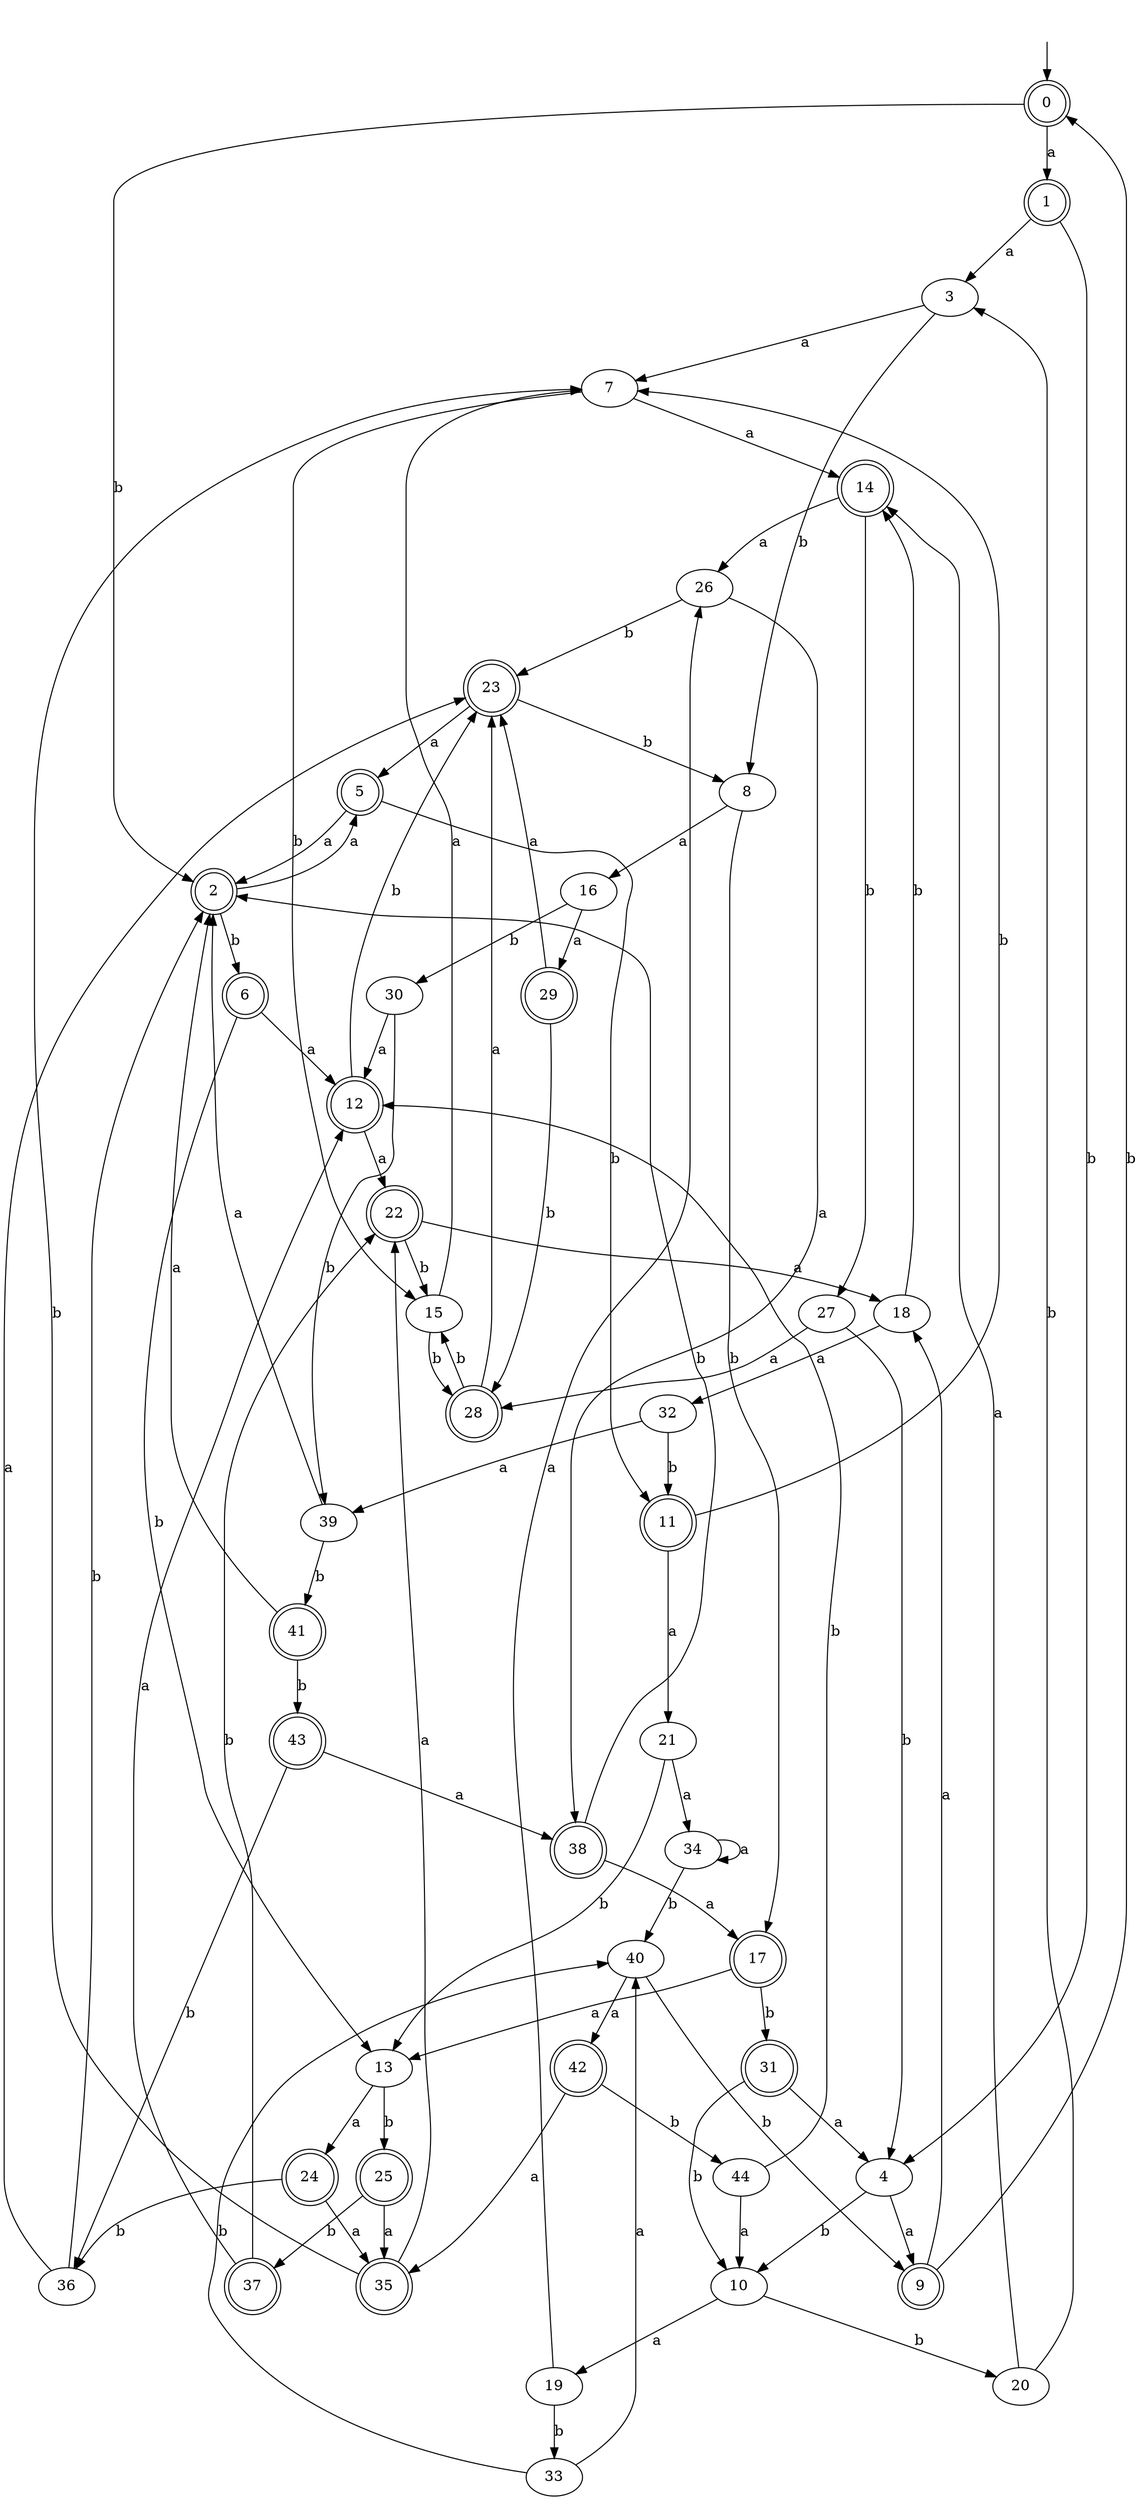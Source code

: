 digraph RandomDFA {
  __start0 [label="", shape=none];
  __start0 -> 0 [label=""];
  0 [shape=circle] [shape=doublecircle]
  0 -> 1 [label="a"]
  0 -> 2 [label="b"]
  1 [shape=doublecircle]
  1 -> 3 [label="a"]
  1 -> 4 [label="b"]
  2 [shape=doublecircle]
  2 -> 5 [label="a"]
  2 -> 6 [label="b"]
  3
  3 -> 7 [label="a"]
  3 -> 8 [label="b"]
  4
  4 -> 9 [label="a"]
  4 -> 10 [label="b"]
  5 [shape=doublecircle]
  5 -> 2 [label="a"]
  5 -> 11 [label="b"]
  6 [shape=doublecircle]
  6 -> 12 [label="a"]
  6 -> 13 [label="b"]
  7
  7 -> 14 [label="a"]
  7 -> 15 [label="b"]
  8
  8 -> 16 [label="a"]
  8 -> 17 [label="b"]
  9 [shape=doublecircle]
  9 -> 18 [label="a"]
  9 -> 0 [label="b"]
  10
  10 -> 19 [label="a"]
  10 -> 20 [label="b"]
  11 [shape=doublecircle]
  11 -> 21 [label="a"]
  11 -> 7 [label="b"]
  12 [shape=doublecircle]
  12 -> 22 [label="a"]
  12 -> 23 [label="b"]
  13
  13 -> 24 [label="a"]
  13 -> 25 [label="b"]
  14 [shape=doublecircle]
  14 -> 26 [label="a"]
  14 -> 27 [label="b"]
  15
  15 -> 7 [label="a"]
  15 -> 28 [label="b"]
  16
  16 -> 29 [label="a"]
  16 -> 30 [label="b"]
  17 [shape=doublecircle]
  17 -> 13 [label="a"]
  17 -> 31 [label="b"]
  18
  18 -> 32 [label="a"]
  18 -> 14 [label="b"]
  19
  19 -> 26 [label="a"]
  19 -> 33 [label="b"]
  20
  20 -> 14 [label="a"]
  20 -> 3 [label="b"]
  21
  21 -> 34 [label="a"]
  21 -> 13 [label="b"]
  22 [shape=doublecircle]
  22 -> 18 [label="a"]
  22 -> 15 [label="b"]
  23 [shape=doublecircle]
  23 -> 5 [label="a"]
  23 -> 8 [label="b"]
  24 [shape=doublecircle]
  24 -> 35 [label="a"]
  24 -> 36 [label="b"]
  25 [shape=doublecircle]
  25 -> 35 [label="a"]
  25 -> 37 [label="b"]
  26
  26 -> 38 [label="a"]
  26 -> 23 [label="b"]
  27
  27 -> 28 [label="a"]
  27 -> 4 [label="b"]
  28 [shape=doublecircle]
  28 -> 23 [label="a"]
  28 -> 15 [label="b"]
  29 [shape=doublecircle]
  29 -> 23 [label="a"]
  29 -> 28 [label="b"]
  30
  30 -> 12 [label="a"]
  30 -> 39 [label="b"]
  31 [shape=doublecircle]
  31 -> 4 [label="a"]
  31 -> 10 [label="b"]
  32
  32 -> 39 [label="a"]
  32 -> 11 [label="b"]
  33
  33 -> 40 [label="a"]
  33 -> 40 [label="b"]
  34
  34 -> 34 [label="a"]
  34 -> 40 [label="b"]
  35 [shape=doublecircle]
  35 -> 22 [label="a"]
  35 -> 7 [label="b"]
  36
  36 -> 23 [label="a"]
  36 -> 2 [label="b"]
  37 [shape=doublecircle]
  37 -> 12 [label="a"]
  37 -> 22 [label="b"]
  38 [shape=doublecircle]
  38 -> 17 [label="a"]
  38 -> 2 [label="b"]
  39
  39 -> 2 [label="a"]
  39 -> 41 [label="b"]
  40
  40 -> 42 [label="a"]
  40 -> 9 [label="b"]
  41 [shape=doublecircle]
  41 -> 2 [label="a"]
  41 -> 43 [label="b"]
  42 [shape=doublecircle]
  42 -> 35 [label="a"]
  42 -> 44 [label="b"]
  43 [shape=doublecircle]
  43 -> 38 [label="a"]
  43 -> 36 [label="b"]
  44
  44 -> 10 [label="a"]
  44 -> 12 [label="b"]
}
